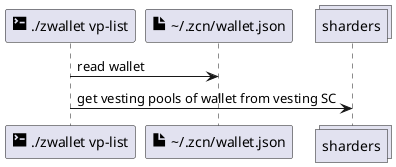 @startuml
participant "<size:20><&terminal></size> ./zwallet vp-list" as cli
participant "<size:20><&file></size> \~/.zcn/wallet.json" as wallet
collections sharders

cli -> wallet: read wallet
cli -> sharders: get vesting pools of wallet from vesting SC

@enduml